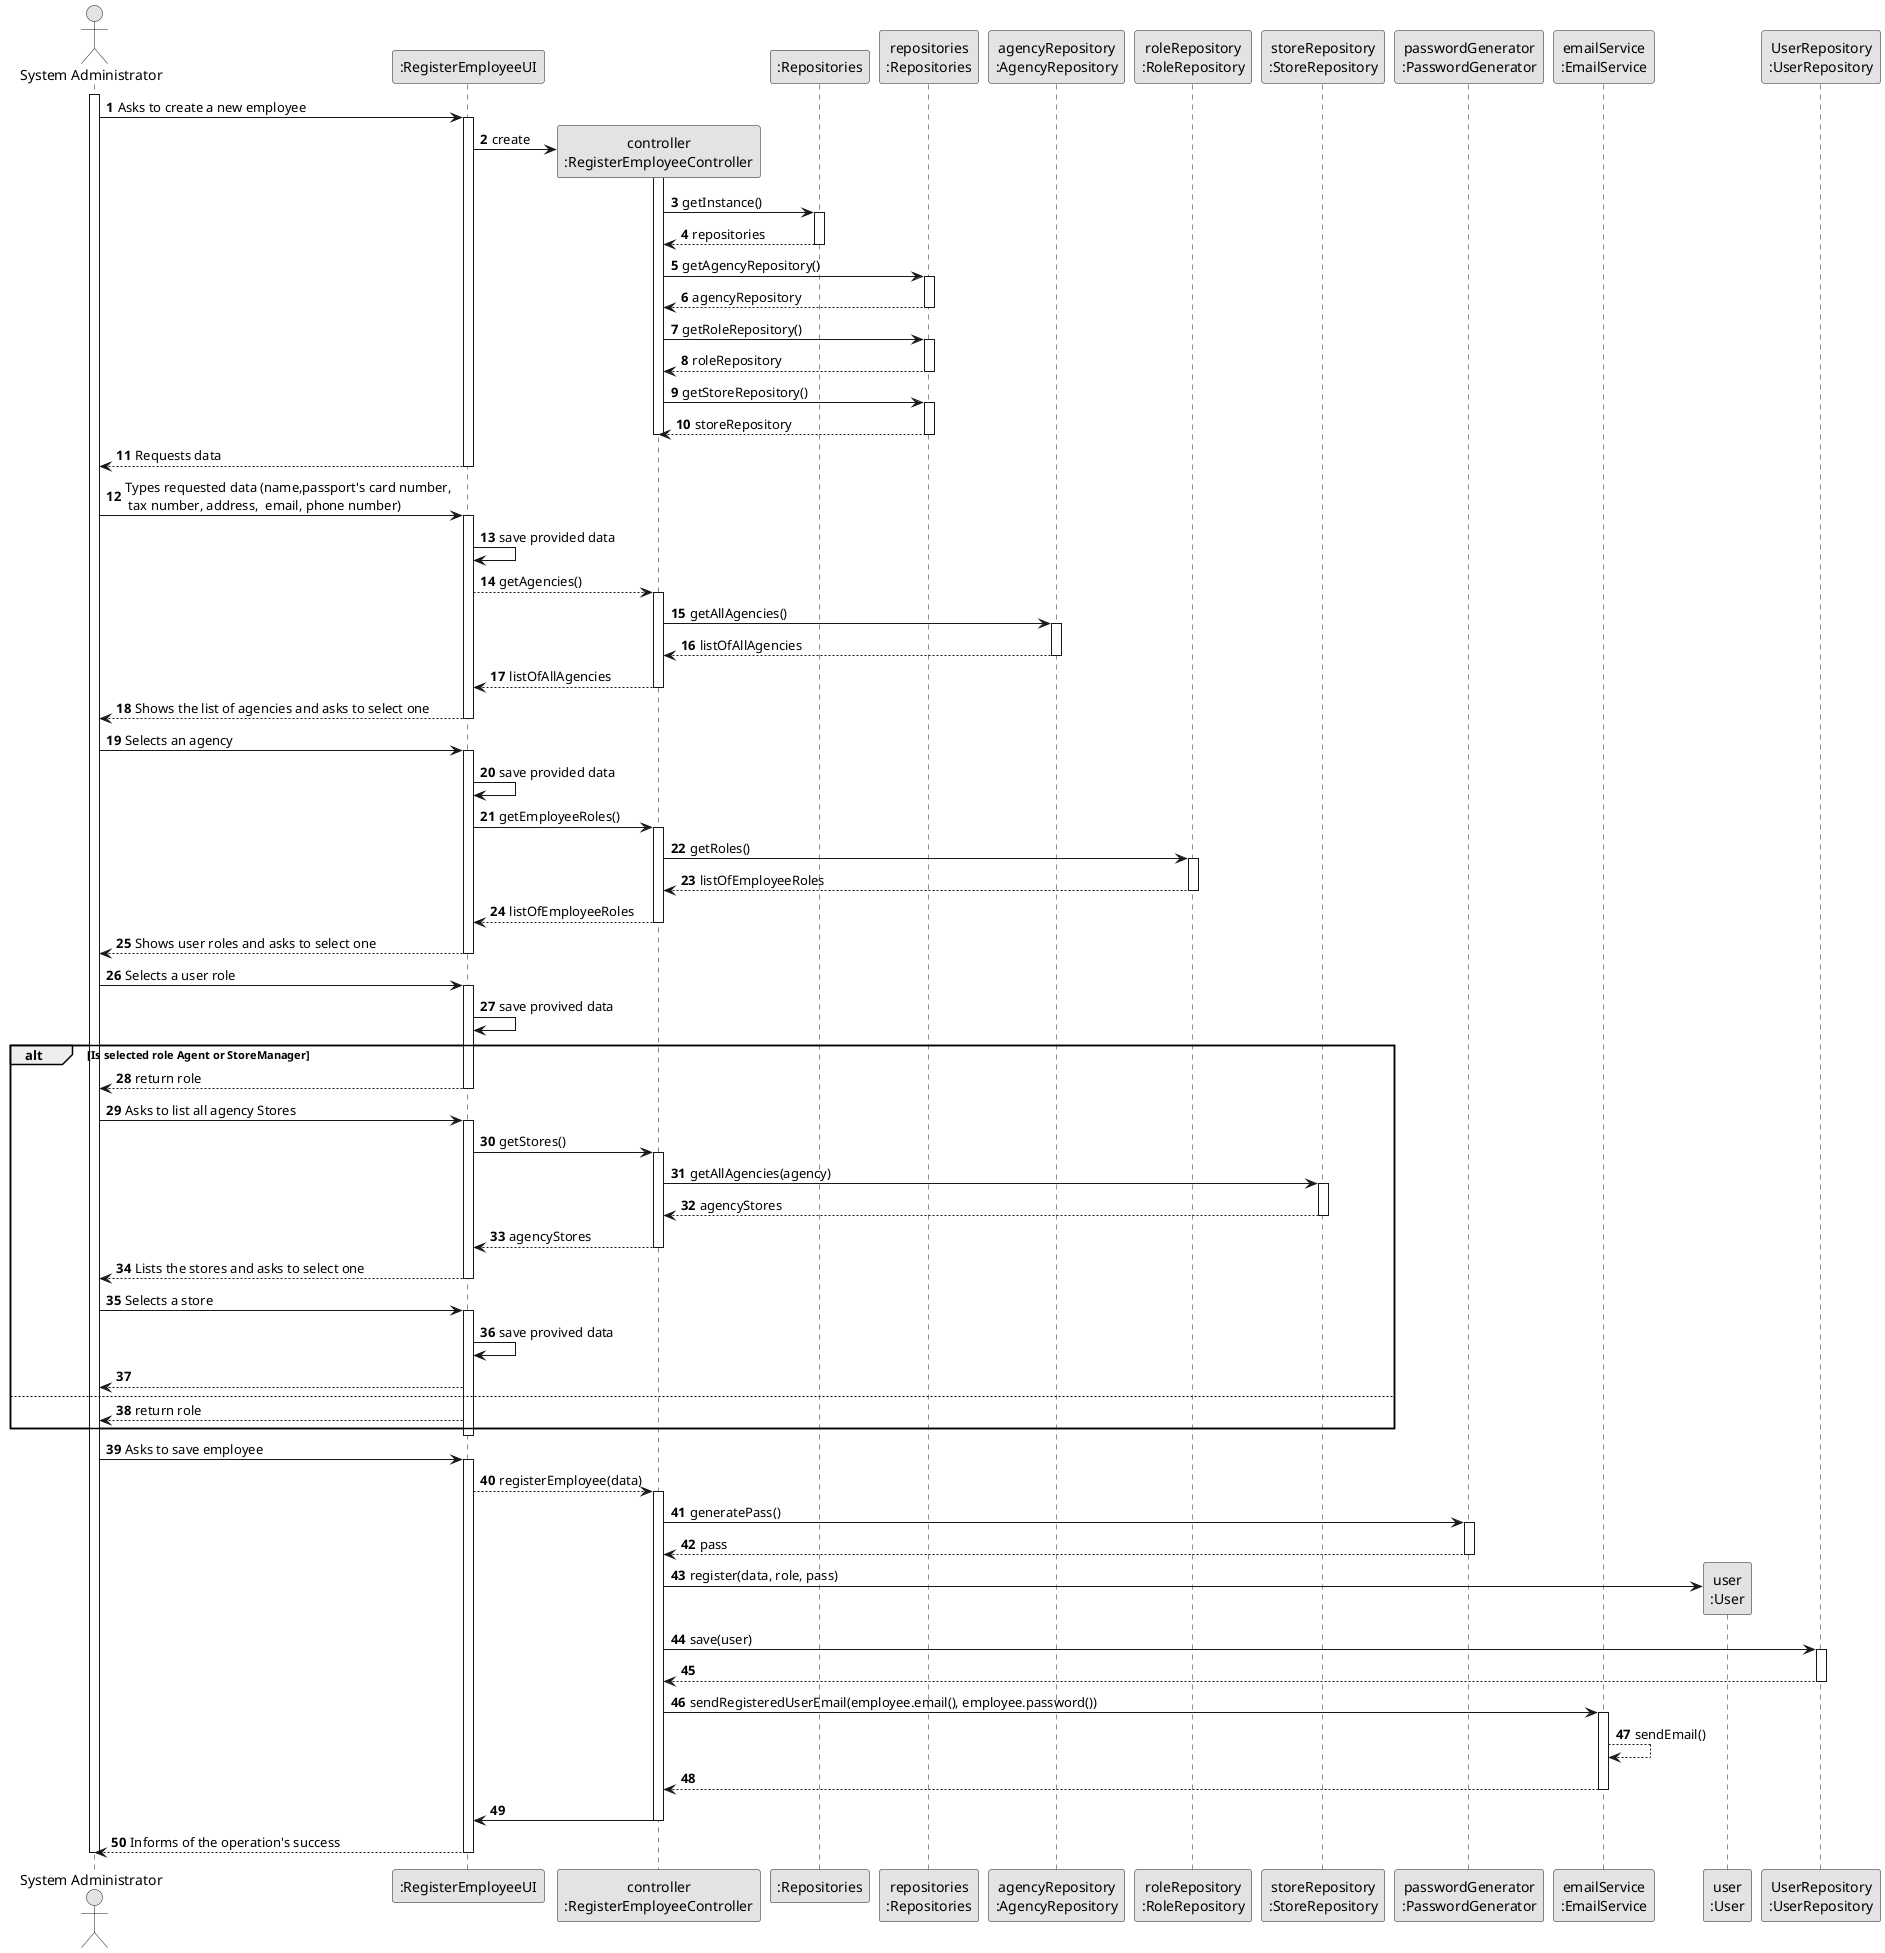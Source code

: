 @startuml
skinparam monochrome true
skinparam packageStyle rectangle
skinparam shadowing false

autonumber

'hide footbox
actor "System Administrator" as ADM
participant ":RegisterEmployeeUI" as UI
participant "controller\n:RegisterEmployeeController" as CTRL
participant ":Repositories" as RepositorySingleton
participant "repositories\n:Repositories" as PLAT
participant "agencyRepository\n:AgencyRepository" as AREPO
participant "roleRepository\n:RoleRepository" as RREPO
participant "storeRepository\n:StoreRepository" as SREPO
participant "passwordGenerator\n:PasswordGenerator" as PASSGEN
participant "emailService\n:EmailService" as EMSERV
participant "user\n:User" as EMPLOYEE
participant "UserRepository\n:UserRepository" as EMREPO
activate ADM

        ADM -> UI : Asks to create a new employee

        activate UI

'            UI --> ADM : requests data (reference, description,  informal \n description, technical description, duration, cost)
            'create CTRL
            UI -> CTRL** : create
            activate CTRL

                CTRL -> RepositorySingleton : getInstance()
                        activate RepositorySingleton

                            RepositorySingleton --> CTRL: repositories

                        deactivate RepositorySingleton
                        CTRL -> PLAT : getAgencyRepository()
                        activate PLAT

                            PLAT --> CTRL : agencyRepository

                        deactivate PLAT
                        CTRL -> PLAT : getRoleRepository()
                        activate PLAT

                            PLAT --> CTRL : roleRepository

                        deactivate PLAT
                        CTRL -> PLAT : getStoreRepository()
                        activate PLAT

                            PLAT --> CTRL : storeRepository

                        deactivate PLAT
            deactivate CTRL

            UI --> ADM : Requests data
       deactivate UI

       ADM -> UI : Types requested data (name,passport's card number,\n tax number, address,  email, phone number)

       activate UI
            UI -> UI : save provided data
            UI --> CTRL : getAgencies()
            activate CTRL

                CTRL -> AREPO : getAllAgencies()

                activate AREPO

                    AREPO --> CTRL : listOfAllAgencies

                deactivate AREPO

                CTRL --> UI : listOfAllAgencies

            deactivate CTRL
            UI --> ADM : Shows the list of agencies and asks to select one

       deactivate UI

       ADM -> UI : Selects an agency

       activate UI

            UI -> UI : save provided data
            UI -> CTRL : getEmployeeRoles()

            activate CTRL

                CTRL -> RREPO : getRoles()

                activate RREPO

                    RREPO --> CTRL : listOfEmployeeRoles

                deactivate RREPO

                CTRL --> UI : listOfEmployeeRoles

            deactivate CTRL

            UI --> ADM : Shows user roles and asks to select one

       deactivate UI

       ADM -> UI : Selects a user role

       activate UI

            UI -> UI : save provived data


       alt Is selected role Agent or StoreManager
            UI --> ADM : return role
            deactivate UI

       ADM -> UI : Asks to list all agency Stores

        activate UI

            UI -> CTRL : getStores()

                activate CTRL

                    CTRL -> SREPO : getAllAgencies(agency)

                    activate SREPO

                        SREPO --> CTRL : agencyStores

                    deactivate SREPO

                    CTRL --> UI : agencyStores

                deactivate CTRL

                UI --> ADM : Lists the stores and asks to select one

                deactivate UI

            ADM -> UI : Selects a store

            activate UI

                UI -> UI : save provived data
                UI --> ADM :
       else
            UI --> ADM : return role
       end

       deactivate UI

    ADM -> UI : Asks to save employee

        activate UI

            UI --> CTRL : registerEmployee(data)

            activate CTRL

                CTRL -> PASSGEN : generatePass()

                activate PASSGEN

                PASSGEN --> CTRL : pass

                deactivate PASSGEN

                CTRL -> EMPLOYEE** : register(data, role, pass)

                CTRL -> EMREPO : save(user)

                activate EMREPO

                    EMREPO --> CTRL

                deactivate EMREPO

                CTRL -> EMSERV : sendRegisteredUserEmail(employee.email(), employee.password())

                activate EMSERV

                    EMSERV --> EMSERV : sendEmail()
                    EMSERV --> CTRL


                deactivate EMSERV

                CTRL -> UI

            deactivate CTRL

            UI --> ADM : Informs of the operation's success

    deactivate UI
deactivate ADM
@enduml